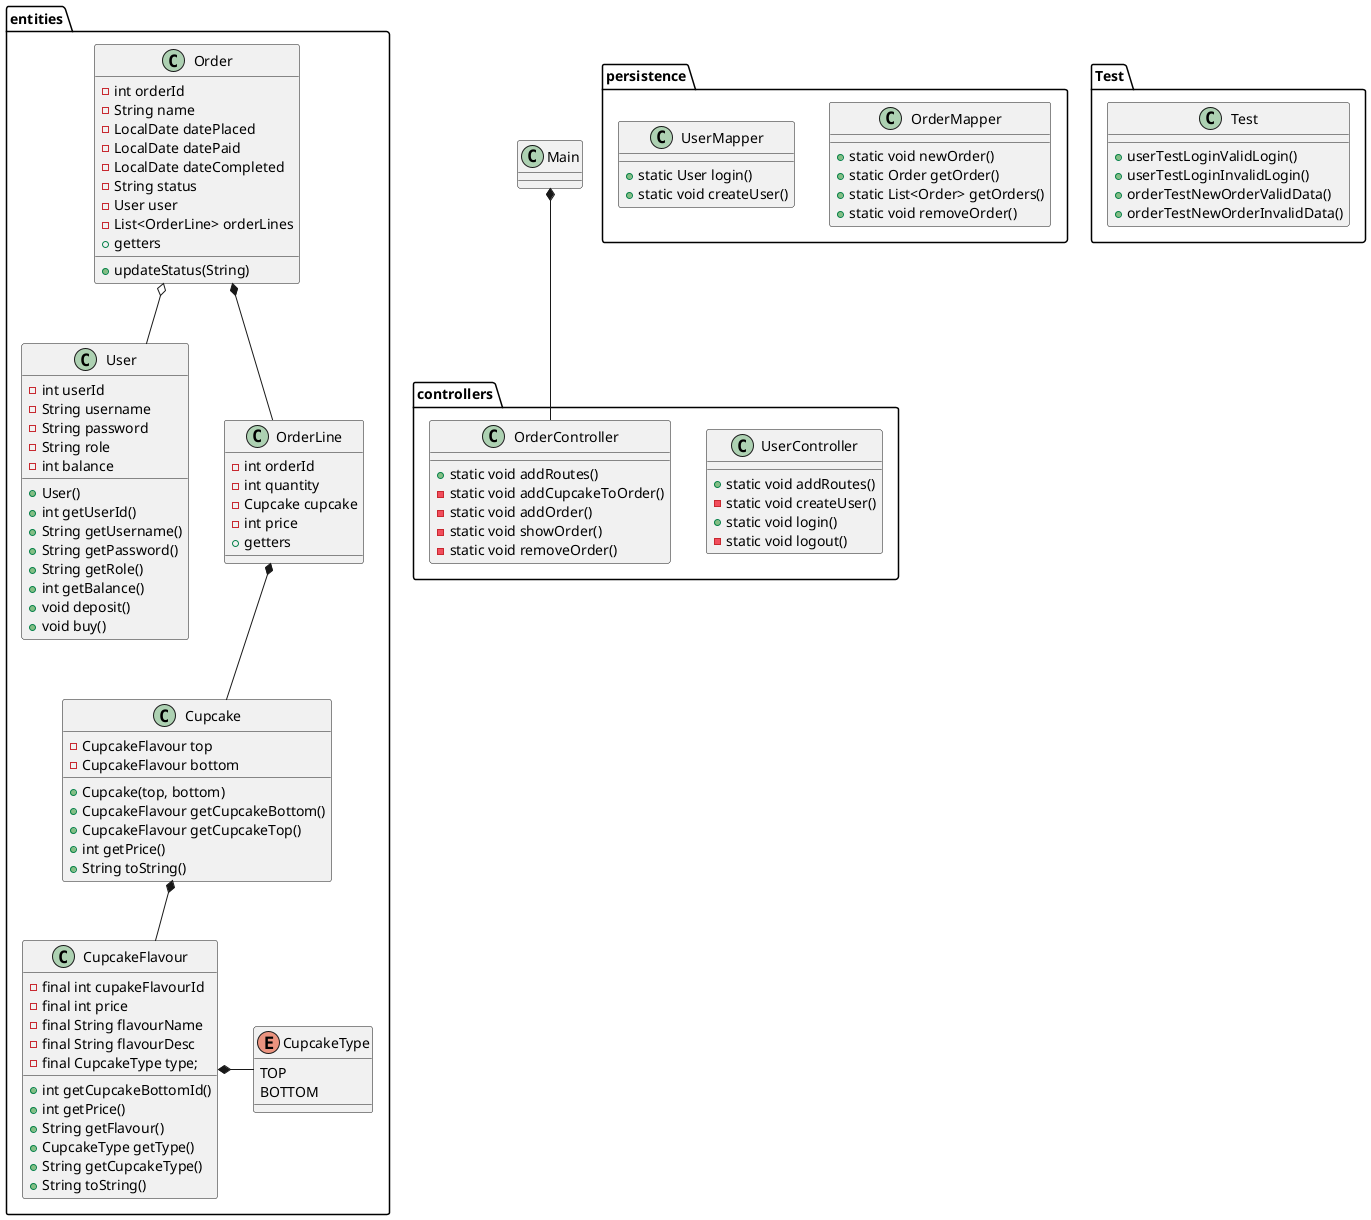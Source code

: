 @startuml
'https://plantuml.com/class-diagram

class Main {
}

package entities {
    enum CupcakeType {
        TOP
        BOTTOM
    }
    class CupcakeFlavour {
        - final int cupakeFlavourId
        - final int price
        - final String flavourName
        - final String flavourDesc
        - final CupcakeType type;
        + int getCupcakeBottomId()
        + int getPrice()
        + String getFlavour()
        + CupcakeType getType()
        + String getCupcakeType()
        'override
        + String toString()
    }

    class Cupcake {
        - CupcakeFlavour top
        - CupcakeFlavour bottom
        + Cupcake(top, bottom)
        + CupcakeFlavour getCupcakeBottom()
        + CupcakeFlavour getCupcakeTop()
        + int getPrice()
        'override
        + String toString()
    }

    class User {
        - int userId
        - String username
        - String password
        - String role
        - int balance
        + User()
        + int getUserId()
        + String getUsername()
        + String getPassword()
        + String getRole()
        + int getBalance()
        + void deposit()
        + void buy()
    }

    class Order {
        - int orderId
        - String name
        - LocalDate datePlaced
        - LocalDate datePaid
        - LocalDate dateCompleted
        - String status
        - User user
        - List<OrderLine> orderLines
        + getters
        + updateStatus(String)
    }
    class OrderLine {
        - int orderId
        - int quantity
        - Cupcake cupcake
        - int price
        + getters
    }
}

package controllers {
    class UserController {
        + static void addRoutes()
        - static void createUser()
        + static void login()
        - static void logout()
    }
    class OrderController {
        + static void addRoutes()
        - static void addCupcakeToOrder()
        - static void addOrder()
        - static void showOrder()
        - static void removeOrder()
    }
}

package persistence {
    class OrderMapper {
        + static void newOrder()
        + static Order getOrder()
        + static List<Order> getOrders()
        + static void removeOrder()
    }

    class UserMapper {
        + static User login()
        + static void createUser()
    }
}

package Test {
 class Test {
    + userTestLoginValidLogin()
    + userTestLoginInvalidLogin()
    + orderTestNewOrderValidData()
    + orderTestNewOrderInvalidData()


 }
}

Main *-- OrderController
Cupcake *-- CupcakeFlavour
Order *-- OrderLine
Order o-- User
OrderLine *-- Cupcake
CupcakeFlavour *- CupcakeType

@enduml
